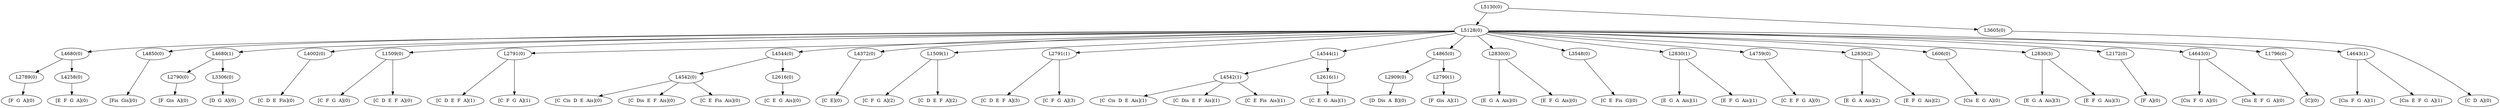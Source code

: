 digraph sample{
"L2789(0)"->"[F  G  A](0)"
"L4258(0)"->"[E  F  G  A](0)"
"L4680(0)"->"L2789(0)"
"L4680(0)"->"L4258(0)"
"L4850(0)"->"[Fis  Gis](0)"
"L2790(0)"->"[F  Gis  A](0)"
"L3306(0)"->"[D  G  A](0)"
"L4680(1)"->"L2790(0)"
"L4680(1)"->"L3306(0)"
"L4002(0)"->"[C  D  E  Fis](0)"
"L1509(0)"->"[C  F  G  A](0)"
"L1509(0)"->"[C  D  E  F  A](0)"
"L2791(0)"->"[C  D  E  F  A](1)"
"L2791(0)"->"[C  F  G  A](1)"
"L4542(0)"->"[C  Cis  D  E  Ais](0)"
"L4542(0)"->"[C  Dis  E  F  Ais](0)"
"L4542(0)"->"[C  E  Fis  Ais](0)"
"L2616(0)"->"[C  E  G  Ais](0)"
"L4544(0)"->"L4542(0)"
"L4544(0)"->"L2616(0)"
"L4372(0)"->"[C  E](0)"
"L1509(1)"->"[C  F  G  A](2)"
"L1509(1)"->"[C  D  E  F  A](2)"
"L2791(1)"->"[C  D  E  F  A](3)"
"L2791(1)"->"[C  F  G  A](3)"
"L4542(1)"->"[C  Cis  D  E  Ais](1)"
"L4542(1)"->"[C  Dis  E  F  Ais](1)"
"L4542(1)"->"[C  E  Fis  Ais](1)"
"L2616(1)"->"[C  E  G  Ais](1)"
"L4544(1)"->"L4542(1)"
"L4544(1)"->"L2616(1)"
"L2909(0)"->"[D  Dis  A  B](0)"
"L2790(1)"->"[F  Gis  A](1)"
"L4865(0)"->"L2909(0)"
"L4865(0)"->"L2790(1)"
"L2830(0)"->"[E  G  A  Ais](0)"
"L2830(0)"->"[E  F  G  Ais](0)"
"L3548(0)"->"[C  E  Fis  G](0)"
"L2830(1)"->"[E  G  A  Ais](1)"
"L2830(1)"->"[E  F  G  Ais](1)"
"L4759(0)"->"[C  E  F  G  A](0)"
"L2830(2)"->"[E  G  A  Ais](2)"
"L2830(2)"->"[E  F  G  Ais](2)"
"L606(0)"->"[Cis  E  G  A](0)"
"L2830(3)"->"[E  G  A  Ais](3)"
"L2830(3)"->"[E  F  G  Ais](3)"
"L2172(0)"->"[F  A](0)"
"L4643(0)"->"[Cis  F  G  A](0)"
"L4643(0)"->"[Cis  E  F  G  A](0)"
"L1796(0)"->"[C](0)"
"L4643(1)"->"[Cis  F  G  A](1)"
"L4643(1)"->"[Cis  E  F  G  A](1)"
"L5128(0)"->"L4680(0)"
"L5128(0)"->"L4850(0)"
"L5128(0)"->"L4680(1)"
"L5128(0)"->"L4002(0)"
"L5128(0)"->"L1509(0)"
"L5128(0)"->"L2791(0)"
"L5128(0)"->"L4544(0)"
"L5128(0)"->"L4372(0)"
"L5128(0)"->"L1509(1)"
"L5128(0)"->"L2791(1)"
"L5128(0)"->"L4544(1)"
"L5128(0)"->"L4865(0)"
"L5128(0)"->"L2830(0)"
"L5128(0)"->"L3548(0)"
"L5128(0)"->"L2830(1)"
"L5128(0)"->"L4759(0)"
"L5128(0)"->"L2830(2)"
"L5128(0)"->"L606(0)"
"L5128(0)"->"L2830(3)"
"L5128(0)"->"L2172(0)"
"L5128(0)"->"L4643(0)"
"L5128(0)"->"L1796(0)"
"L5128(0)"->"L4643(1)"
"L3605(0)"->"[C  D  A](0)"
"L5130(0)"->"L5128(0)"
"L5130(0)"->"L3605(0)"
{rank = min; "L5130(0)"}
{rank = same; "L5128(0)"; "L3605(0)";}
{rank = same; "L4680(0)"; "L4850(0)"; "L4680(1)"; "L4002(0)"; "L1509(0)"; "L2791(0)"; "L4544(0)"; "L4372(0)"; "L1509(1)"; "L2791(1)"; "L4544(1)"; "L4865(0)"; "L2830(0)"; "L3548(0)"; "L2830(1)"; "L4759(0)"; "L2830(2)"; "L606(0)"; "L2830(3)"; "L2172(0)"; "L4643(0)"; "L1796(0)"; "L4643(1)";}
{rank = same; "L2789(0)"; "L4258(0)"; "L2790(0)"; "L3306(0)"; "L4542(0)"; "L2616(0)"; "L4542(1)"; "L2616(1)"; "L2909(0)"; "L2790(1)";}
{rank = max; "[C  Cis  D  E  Ais](0)"; "[C  Cis  D  E  Ais](1)"; "[C  D  A](0)"; "[C  D  E  F  A](0)"; "[C  D  E  F  A](1)"; "[C  D  E  F  A](2)"; "[C  D  E  F  A](3)"; "[C  D  E  Fis](0)"; "[C  Dis  E  F  Ais](0)"; "[C  Dis  E  F  Ais](1)"; "[C  E  F  G  A](0)"; "[C  E  Fis  Ais](0)"; "[C  E  Fis  Ais](1)"; "[C  E  Fis  G](0)"; "[C  E  G  Ais](0)"; "[C  E  G  Ais](1)"; "[C  E](0)"; "[C  F  G  A](0)"; "[C  F  G  A](1)"; "[C  F  G  A](2)"; "[C  F  G  A](3)"; "[C](0)"; "[Cis  E  F  G  A](0)"; "[Cis  E  F  G  A](1)"; "[Cis  E  G  A](0)"; "[Cis  F  G  A](0)"; "[Cis  F  G  A](1)"; "[D  Dis  A  B](0)"; "[D  G  A](0)"; "[E  F  G  A](0)"; "[E  F  G  Ais](0)"; "[E  F  G  Ais](1)"; "[E  F  G  Ais](2)"; "[E  F  G  Ais](3)"; "[E  G  A  Ais](0)"; "[E  G  A  Ais](1)"; "[E  G  A  Ais](2)"; "[E  G  A  Ais](3)"; "[F  A](0)"; "[F  G  A](0)"; "[F  Gis  A](0)"; "[F  Gis  A](1)"; "[Fis  Gis](0)";}
}